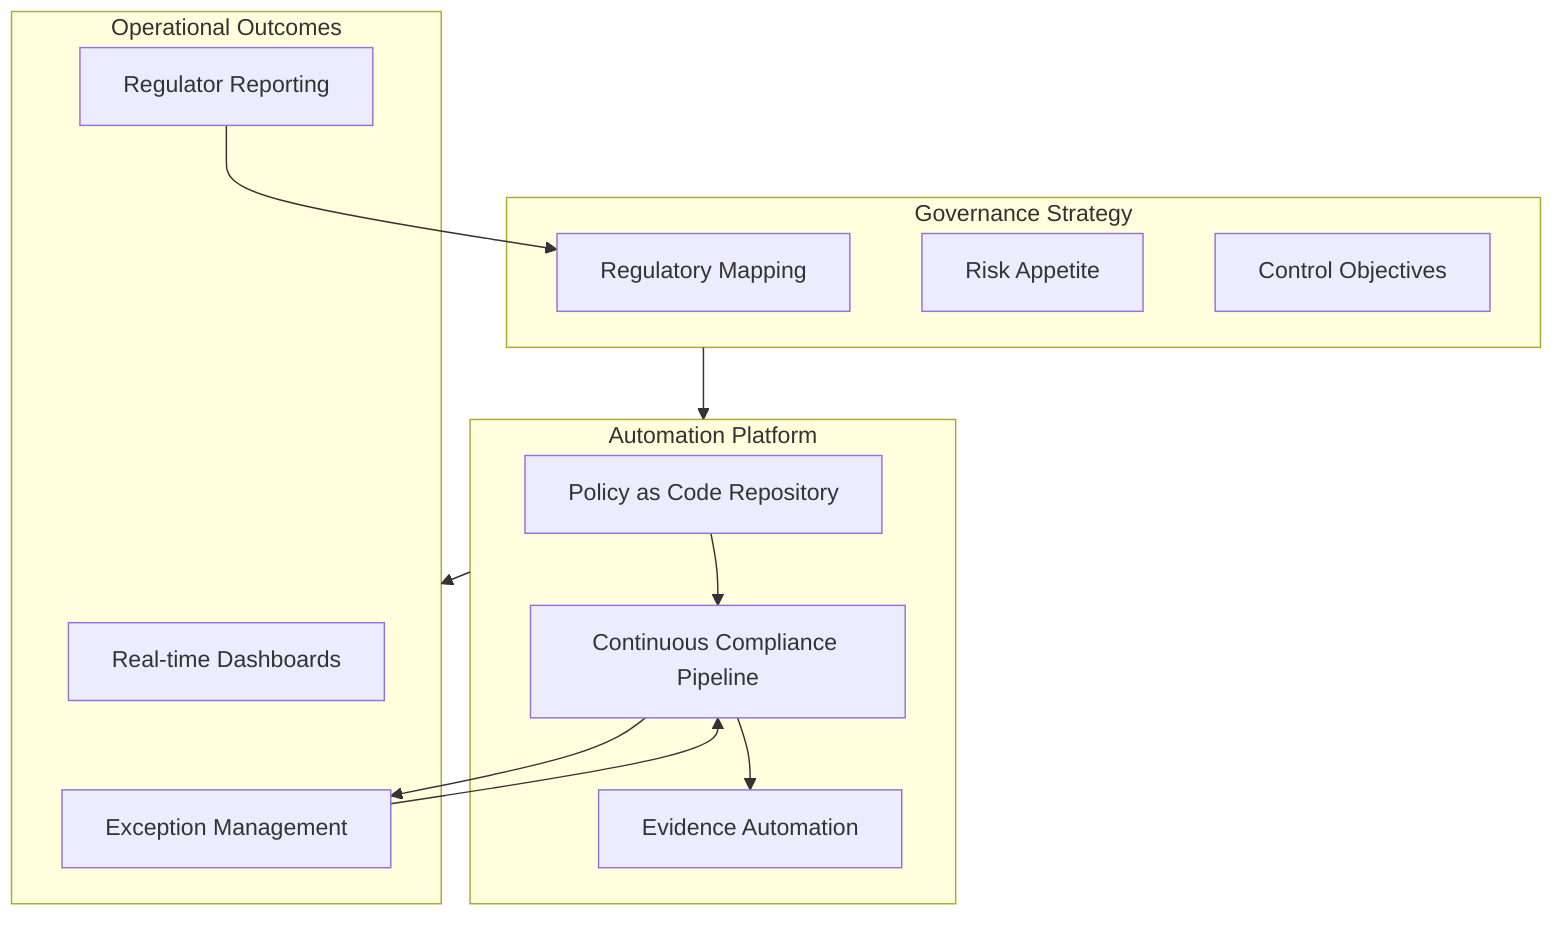 %% Diagram: Policy-Driven Compliance Control Tower
flowchart TD
    subgraph Strategy[Governance Strategy]
        S1[Regulatory Mapping]:::kv-primary
        S2[Risk Appetite]:::kv-accent
        S3[Control Objectives]:::kv-accent
    end
    subgraph Automation[Automation Platform]
        A1[Policy as Code Repository]:::kv-highlight
        A2[Continuous Compliance Pipeline]:::kv-accent
        A3[Evidence Automation]:::kv-highlight
    end
    subgraph Operations[Operational Outcomes]
        O1[Real-time Dashboards]:::kv-primary
        O2[Exception Management]:::kv-pattern
        O3[Regulator Reporting]:::kv-muted
    end
    Strategy --> Automation
    Automation --> Operations
    O2 --> A2
    A2 --> O2
    O3 --> S1
    A1 --> A2
    A2 --> A3